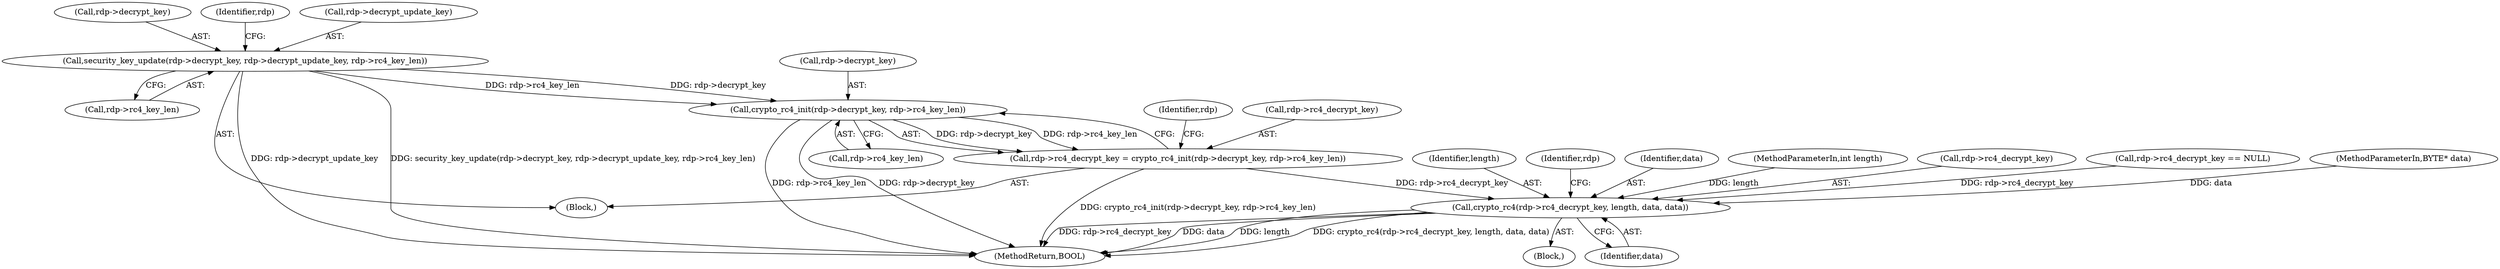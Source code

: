 digraph "0_FreeRDP_7d58aac24fe20ffaad7bd9b40c9ddf457c1b06e7_0@API" {
"1000138" [label="(Call,crypto_rc4_init(rdp->decrypt_key, rdp->rc4_key_len))"];
"1000120" [label="(Call,security_key_update(rdp->decrypt_key, rdp->decrypt_update_key, rdp->rc4_key_len))"];
"1000134" [label="(Call,rdp->rc4_decrypt_key = crypto_rc4_init(rdp->decrypt_key, rdp->rc4_key_len))"];
"1000150" [label="(Call,crypto_rc4(rdp->rc4_decrypt_key, length, data, data))"];
"1000104" [label="(Block,)"];
"1000154" [label="(Identifier,length)"];
"1000159" [label="(Identifier,rdp)"];
"1000155" [label="(Identifier,data)"];
"1000102" [label="(MethodParameterIn,int length)"];
"1000147" [label="(Identifier,rdp)"];
"1000139" [label="(Call,rdp->decrypt_key)"];
"1000142" [label="(Call,rdp->rc4_key_len)"];
"1000138" [label="(Call,crypto_rc4_init(rdp->decrypt_key, rdp->rc4_key_len))"];
"1000127" [label="(Call,rdp->rc4_key_len)"];
"1000119" [label="(Block,)"];
"1000121" [label="(Call,rdp->decrypt_key)"];
"1000151" [label="(Call,rdp->rc4_decrypt_key)"];
"1000168" [label="(MethodReturn,BOOL)"];
"1000135" [label="(Call,rdp->rc4_decrypt_key)"];
"1000132" [label="(Identifier,rdp)"];
"1000124" [label="(Call,rdp->decrypt_update_key)"];
"1000156" [label="(Identifier,data)"];
"1000150" [label="(Call,crypto_rc4(rdp->rc4_decrypt_key, length, data, data))"];
"1000120" [label="(Call,security_key_update(rdp->decrypt_key, rdp->decrypt_update_key, rdp->rc4_key_len))"];
"1000134" [label="(Call,rdp->rc4_decrypt_key = crypto_rc4_init(rdp->decrypt_key, rdp->rc4_key_len))"];
"1000106" [label="(Call,rdp->rc4_decrypt_key == NULL)"];
"1000101" [label="(MethodParameterIn,BYTE* data)"];
"1000138" -> "1000134"  [label="AST: "];
"1000138" -> "1000142"  [label="CFG: "];
"1000139" -> "1000138"  [label="AST: "];
"1000142" -> "1000138"  [label="AST: "];
"1000134" -> "1000138"  [label="CFG: "];
"1000138" -> "1000168"  [label="DDG: rdp->rc4_key_len"];
"1000138" -> "1000168"  [label="DDG: rdp->decrypt_key"];
"1000138" -> "1000134"  [label="DDG: rdp->decrypt_key"];
"1000138" -> "1000134"  [label="DDG: rdp->rc4_key_len"];
"1000120" -> "1000138"  [label="DDG: rdp->decrypt_key"];
"1000120" -> "1000138"  [label="DDG: rdp->rc4_key_len"];
"1000120" -> "1000119"  [label="AST: "];
"1000120" -> "1000127"  [label="CFG: "];
"1000121" -> "1000120"  [label="AST: "];
"1000124" -> "1000120"  [label="AST: "];
"1000127" -> "1000120"  [label="AST: "];
"1000132" -> "1000120"  [label="CFG: "];
"1000120" -> "1000168"  [label="DDG: rdp->decrypt_update_key"];
"1000120" -> "1000168"  [label="DDG: security_key_update(rdp->decrypt_key, rdp->decrypt_update_key, rdp->rc4_key_len)"];
"1000134" -> "1000119"  [label="AST: "];
"1000135" -> "1000134"  [label="AST: "];
"1000147" -> "1000134"  [label="CFG: "];
"1000134" -> "1000168"  [label="DDG: crypto_rc4_init(rdp->decrypt_key, rdp->rc4_key_len)"];
"1000134" -> "1000150"  [label="DDG: rdp->rc4_decrypt_key"];
"1000150" -> "1000104"  [label="AST: "];
"1000150" -> "1000156"  [label="CFG: "];
"1000151" -> "1000150"  [label="AST: "];
"1000154" -> "1000150"  [label="AST: "];
"1000155" -> "1000150"  [label="AST: "];
"1000156" -> "1000150"  [label="AST: "];
"1000159" -> "1000150"  [label="CFG: "];
"1000150" -> "1000168"  [label="DDG: length"];
"1000150" -> "1000168"  [label="DDG: crypto_rc4(rdp->rc4_decrypt_key, length, data, data)"];
"1000150" -> "1000168"  [label="DDG: rdp->rc4_decrypt_key"];
"1000150" -> "1000168"  [label="DDG: data"];
"1000106" -> "1000150"  [label="DDG: rdp->rc4_decrypt_key"];
"1000102" -> "1000150"  [label="DDG: length"];
"1000101" -> "1000150"  [label="DDG: data"];
}
